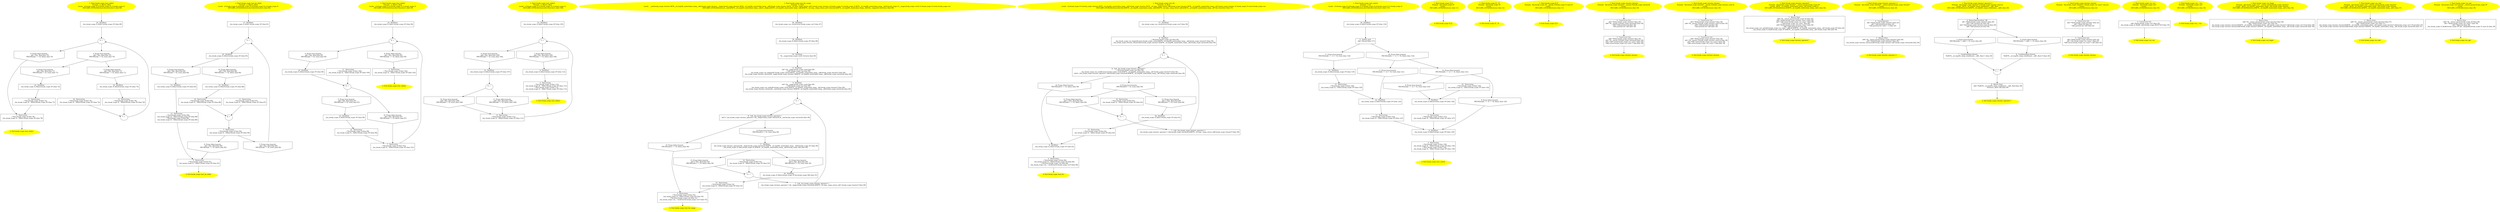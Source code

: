 /* @generated */
digraph iCFG {
"test_while1#break_scope#_ZN11break_scope11test_while1Ebb.87234e85e70cb0cc1aa3913b17181871_1" [label="1: Start break_scope::test_while1\nFormals:  a:_Bool b:_Bool\nLocals:  x2:break_scope::X x4:break_scope::X x1:break_scope::X \n   DECLARE_LOCALS(&return,&x2,&x4,&x1); [line 68]\n " color=yellow style=filled]
	

	 "test_while1#break_scope#_ZN11break_scope11test_while1Ebb.87234e85e70cb0cc1aa3913b17181871_1" -> "test_while1#break_scope#_ZN11break_scope11test_while1Ebb.87234e85e70cb0cc1aa3913b17181871_15" ;
"test_while1#break_scope#_ZN11break_scope11test_while1Ebb.87234e85e70cb0cc1aa3913b17181871_2" [label="2: Exit break_scope::test_while1 \n  " color=yellow style=filled]
	

"test_while1#break_scope#_ZN11break_scope11test_while1Ebb.87234e85e70cb0cc1aa3913b17181871_3" [label="3:  Destruction \n   _=*&x1:break_scope::X [line 78]\n  _fun_break_scope::X_~X(&x1:break_scope::X*) [line 78]\n " shape="box"]
	

	 "test_while1#break_scope#_ZN11break_scope11test_while1Ebb.87234e85e70cb0cc1aa3913b17181871_3" -> "test_while1#break_scope#_ZN11break_scope11test_while1Ebb.87234e85e70cb0cc1aa3913b17181871_2" ;
"test_while1#break_scope#_ZN11break_scope11test_while1Ebb.87234e85e70cb0cc1aa3913b17181871_4" [label="4: + \n  " ]
	

	 "test_while1#break_scope#_ZN11break_scope11test_while1Ebb.87234e85e70cb0cc1aa3913b17181871_4" -> "test_while1#break_scope#_ZN11break_scope11test_while1Ebb.87234e85e70cb0cc1aa3913b17181871_5" ;
	 "test_while1#break_scope#_ZN11break_scope11test_while1Ebb.87234e85e70cb0cc1aa3913b17181871_4" -> "test_while1#break_scope#_ZN11break_scope11test_while1Ebb.87234e85e70cb0cc1aa3913b17181871_6" ;
"test_while1#break_scope#_ZN11break_scope11test_while1Ebb.87234e85e70cb0cc1aa3913b17181871_5" [label="5: Prune (true branch) \n   n$1=*&a:_Bool [line 70]\n  PRUNE((n$1 != 0), true); [line 70]\n " shape="invhouse"]
	

	 "test_while1#break_scope#_ZN11break_scope11test_while1Ebb.87234e85e70cb0cc1aa3913b17181871_5" -> "test_while1#break_scope#_ZN11break_scope11test_while1Ebb.87234e85e70cb0cc1aa3913b17181871_8" ;
	 "test_while1#break_scope#_ZN11break_scope11test_while1Ebb.87234e85e70cb0cc1aa3913b17181871_5" -> "test_while1#break_scope#_ZN11break_scope11test_while1Ebb.87234e85e70cb0cc1aa3913b17181871_9" ;
"test_while1#break_scope#_ZN11break_scope11test_while1Ebb.87234e85e70cb0cc1aa3913b17181871_6" [label="6: Prune (false branch) \n   n$1=*&a:_Bool [line 70]\n  PRUNE((n$1 == 0), false); [line 70]\n " shape="invhouse"]
	

	 "test_while1#break_scope#_ZN11break_scope11test_while1Ebb.87234e85e70cb0cc1aa3913b17181871_6" -> "test_while1#break_scope#_ZN11break_scope11test_while1Ebb.87234e85e70cb0cc1aa3913b17181871_3" ;
"test_while1#break_scope#_ZN11break_scope11test_while1Ebb.87234e85e70cb0cc1aa3913b17181871_7" [label="7: + \n  " ]
	

	 "test_while1#break_scope#_ZN11break_scope11test_while1Ebb.87234e85e70cb0cc1aa3913b17181871_7" -> "test_while1#break_scope#_ZN11break_scope11test_while1Ebb.87234e85e70cb0cc1aa3913b17181871_4" ;
"test_while1#break_scope#_ZN11break_scope11test_while1Ebb.87234e85e70cb0cc1aa3913b17181871_8" [label="8: Prune (true branch) \n   n$2=*&b:_Bool [line 71]\n  PRUNE((n$2 != 0), true); [line 71]\n " shape="invhouse"]
	

	 "test_while1#break_scope#_ZN11break_scope11test_while1Ebb.87234e85e70cb0cc1aa3913b17181871_8" -> "test_while1#break_scope#_ZN11break_scope11test_while1Ebb.87234e85e70cb0cc1aa3913b17181871_12" ;
"test_while1#break_scope#_ZN11break_scope11test_while1Ebb.87234e85e70cb0cc1aa3913b17181871_9" [label="9: Prune (false branch) \n   n$2=*&b:_Bool [line 71]\n  PRUNE((n$2 == 0), false); [line 71]\n " shape="invhouse"]
	

	 "test_while1#break_scope#_ZN11break_scope11test_while1Ebb.87234e85e70cb0cc1aa3913b17181871_9" -> "test_while1#break_scope#_ZN11break_scope11test_while1Ebb.87234e85e70cb0cc1aa3913b17181871_14" ;
"test_while1#break_scope#_ZN11break_scope11test_while1Ebb.87234e85e70cb0cc1aa3913b17181871_10" [label="10:  Destruction \n   _=*&x2:break_scope::X [line 74]\n  _fun_break_scope::X_~X(&x2:break_scope::X*) [line 74]\n " shape="box"]
	

	 "test_while1#break_scope#_ZN11break_scope11test_while1Ebb.87234e85e70cb0cc1aa3913b17181871_10" -> "test_while1#break_scope#_ZN11break_scope11test_while1Ebb.87234e85e70cb0cc1aa3913b17181871_7" ;
"test_while1#break_scope#_ZN11break_scope11test_while1Ebb.87234e85e70cb0cc1aa3913b17181871_11" [label="11:  Destruction \n   _=*&x2:break_scope::X [line 73]\n  _fun_break_scope::X_~X(&x2:break_scope::X*) [line 73]\n " shape="box"]
	

	 "test_while1#break_scope#_ZN11break_scope11test_while1Ebb.87234e85e70cb0cc1aa3913b17181871_11" -> "test_while1#break_scope#_ZN11break_scope11test_while1Ebb.87234e85e70cb0cc1aa3913b17181871_3" ;
"test_while1#break_scope#_ZN11break_scope11test_while1Ebb.87234e85e70cb0cc1aa3913b17181871_12" [label="12:  DeclStmt \n   _fun_break_scope::X_X(&x2:break_scope::X*) [line 72]\n " shape="box"]
	

	 "test_while1#break_scope#_ZN11break_scope11test_while1Ebb.87234e85e70cb0cc1aa3913b17181871_12" -> "test_while1#break_scope#_ZN11break_scope11test_while1Ebb.87234e85e70cb0cc1aa3913b17181871_11" ;
"test_while1#break_scope#_ZN11break_scope11test_while1Ebb.87234e85e70cb0cc1aa3913b17181871_13" [label="13:  Destruction \n   _=*&x4:break_scope::X [line 76]\n  _fun_break_scope::X_~X(&x4:break_scope::X*) [line 76]\n " shape="box"]
	

	 "test_while1#break_scope#_ZN11break_scope11test_while1Ebb.87234e85e70cb0cc1aa3913b17181871_13" -> "test_while1#break_scope#_ZN11break_scope11test_while1Ebb.87234e85e70cb0cc1aa3913b17181871_7" ;
"test_while1#break_scope#_ZN11break_scope11test_while1Ebb.87234e85e70cb0cc1aa3913b17181871_14" [label="14:  DeclStmt \n   _fun_break_scope::X_X(&x4:break_scope::X*) [line 75]\n " shape="box"]
	

	 "test_while1#break_scope#_ZN11break_scope11test_while1Ebb.87234e85e70cb0cc1aa3913b17181871_14" -> "test_while1#break_scope#_ZN11break_scope11test_while1Ebb.87234e85e70cb0cc1aa3913b17181871_13" ;
"test_while1#break_scope#_ZN11break_scope11test_while1Ebb.87234e85e70cb0cc1aa3913b17181871_15" [label="15:  DeclStmt \n   _fun_break_scope::X_X(&x1:break_scope::X*) [line 69]\n " shape="box"]
	

	 "test_while1#break_scope#_ZN11break_scope11test_while1Ebb.87234e85e70cb0cc1aa3913b17181871_15" -> "test_while1#break_scope#_ZN11break_scope11test_while1Ebb.87234e85e70cb0cc1aa3913b17181871_4" ;
"test_do_while#break_scope#_ZN11break_scope13test_do_whileEbb.ac867a723153cd864495ab1a123b5fbf_1" [label="1: Start break_scope::test_do_while\nFormals:  a:_Bool b:_Bool\nLocals:  x3:break_scope::X x4:break_scope::X x2:break_scope::X x1:break_scope::X \n   DECLARE_LOCALS(&return,&x3,&x4,&x2,&x1); [line 80]\n " color=yellow style=filled]
	

	 "test_do_while#break_scope#_ZN11break_scope13test_do_whileEbb.ac867a723153cd864495ab1a123b5fbf_1" -> "test_do_while#break_scope#_ZN11break_scope13test_do_whileEbb.ac867a723153cd864495ab1a123b5fbf_17" ;
"test_do_while#break_scope#_ZN11break_scope13test_do_whileEbb.ac867a723153cd864495ab1a123b5fbf_2" [label="2: Exit break_scope::test_do_while \n  " color=yellow style=filled]
	

"test_do_while#break_scope#_ZN11break_scope13test_do_whileEbb.ac867a723153cd864495ab1a123b5fbf_3" [label="3:  Destruction \n   _=*&x1:break_scope::X [line 91]\n  _fun_break_scope::X_~X(&x1:break_scope::X*) [line 91]\n " shape="box"]
	

	 "test_do_while#break_scope#_ZN11break_scope13test_do_whileEbb.ac867a723153cd864495ab1a123b5fbf_3" -> "test_do_while#break_scope#_ZN11break_scope13test_do_whileEbb.ac867a723153cd864495ab1a123b5fbf_2" ;
"test_do_while#break_scope#_ZN11break_scope13test_do_whileEbb.ac867a723153cd864495ab1a123b5fbf_4" [label="4: + \n  " ]
	

	 "test_do_while#break_scope#_ZN11break_scope13test_do_whileEbb.ac867a723153cd864495ab1a123b5fbf_4" -> "test_do_while#break_scope#_ZN11break_scope13test_do_whileEbb.ac867a723153cd864495ab1a123b5fbf_16" ;
"test_do_while#break_scope#_ZN11break_scope13test_do_whileEbb.ac867a723153cd864495ab1a123b5fbf_5" [label="5: Prune (true branch) \n   n$1=*&a:_Bool [line 90]\n  PRUNE((n$1 != 0), true); [line 90]\n " shape="invhouse"]
	

	 "test_do_while#break_scope#_ZN11break_scope13test_do_whileEbb.ac867a723153cd864495ab1a123b5fbf_5" -> "test_do_while#break_scope#_ZN11break_scope13test_do_whileEbb.ac867a723153cd864495ab1a123b5fbf_4" ;
"test_do_while#break_scope#_ZN11break_scope13test_do_whileEbb.ac867a723153cd864495ab1a123b5fbf_6" [label="6: Prune (false branch) \n   n$1=*&a:_Bool [line 90]\n  PRUNE((n$1 == 0), false); [line 90]\n " shape="invhouse"]
	

	 "test_do_while#break_scope#_ZN11break_scope13test_do_whileEbb.ac867a723153cd864495ab1a123b5fbf_6" -> "test_do_while#break_scope#_ZN11break_scope13test_do_whileEbb.ac867a723153cd864495ab1a123b5fbf_3" ;
"test_do_while#break_scope#_ZN11break_scope13test_do_whileEbb.ac867a723153cd864495ab1a123b5fbf_7" [label="7:  Destruction \n   _=*&x2:break_scope::X [line 90]\n  _fun_break_scope::X_~X(&x2:break_scope::X*) [line 90]\n " shape="box"]
	

	 "test_do_while#break_scope#_ZN11break_scope13test_do_whileEbb.ac867a723153cd864495ab1a123b5fbf_7" -> "test_do_while#break_scope#_ZN11break_scope13test_do_whileEbb.ac867a723153cd864495ab1a123b5fbf_5" ;
	 "test_do_while#break_scope#_ZN11break_scope13test_do_whileEbb.ac867a723153cd864495ab1a123b5fbf_7" -> "test_do_while#break_scope#_ZN11break_scope13test_do_whileEbb.ac867a723153cd864495ab1a123b5fbf_6" ;
"test_do_while#break_scope#_ZN11break_scope13test_do_whileEbb.ac867a723153cd864495ab1a123b5fbf_8" [label="8: + \n  " ]
	

	 "test_do_while#break_scope#_ZN11break_scope13test_do_whileEbb.ac867a723153cd864495ab1a123b5fbf_8" -> "test_do_while#break_scope#_ZN11break_scope13test_do_whileEbb.ac867a723153cd864495ab1a123b5fbf_7" ;
"test_do_while#break_scope#_ZN11break_scope13test_do_whileEbb.ac867a723153cd864495ab1a123b5fbf_9" [label="9: Prune (true branch) \n   n$3=*&b:_Bool [line 84]\n  PRUNE((n$3 != 0), true); [line 84]\n " shape="invhouse"]
	

	 "test_do_while#break_scope#_ZN11break_scope13test_do_whileEbb.ac867a723153cd864495ab1a123b5fbf_9" -> "test_do_while#break_scope#_ZN11break_scope13test_do_whileEbb.ac867a723153cd864495ab1a123b5fbf_13" ;
"test_do_while#break_scope#_ZN11break_scope13test_do_whileEbb.ac867a723153cd864495ab1a123b5fbf_10" [label="10: Prune (false branch) \n   n$3=*&b:_Bool [line 84]\n  PRUNE((n$3 == 0), false); [line 84]\n " shape="invhouse"]
	

	 "test_do_while#break_scope#_ZN11break_scope13test_do_whileEbb.ac867a723153cd864495ab1a123b5fbf_10" -> "test_do_while#break_scope#_ZN11break_scope13test_do_whileEbb.ac867a723153cd864495ab1a123b5fbf_15" ;
"test_do_while#break_scope#_ZN11break_scope13test_do_whileEbb.ac867a723153cd864495ab1a123b5fbf_11" [label="11:  Destruction \n   _=*&x3:break_scope::X [line 87]\n  _fun_break_scope::X_~X(&x3:break_scope::X*) [line 87]\n " shape="box"]
	

	 "test_do_while#break_scope#_ZN11break_scope13test_do_whileEbb.ac867a723153cd864495ab1a123b5fbf_11" -> "test_do_while#break_scope#_ZN11break_scope13test_do_whileEbb.ac867a723153cd864495ab1a123b5fbf_8" ;
"test_do_while#break_scope#_ZN11break_scope13test_do_whileEbb.ac867a723153cd864495ab1a123b5fbf_12" [label="12:  Destruction \n   _=*&x3:break_scope::X [line 86]\n  _fun_break_scope::X_~X(&x3:break_scope::X*) [line 86]\n  _=*&x2:break_scope::X [line 86]\n  _fun_break_scope::X_~X(&x2:break_scope::X*) [line 86]\n " shape="box"]
	

	 "test_do_while#break_scope#_ZN11break_scope13test_do_whileEbb.ac867a723153cd864495ab1a123b5fbf_12" -> "test_do_while#break_scope#_ZN11break_scope13test_do_whileEbb.ac867a723153cd864495ab1a123b5fbf_3" ;
"test_do_while#break_scope#_ZN11break_scope13test_do_whileEbb.ac867a723153cd864495ab1a123b5fbf_13" [label="13:  DeclStmt \n   _fun_break_scope::X_X(&x3:break_scope::X*) [line 85]\n " shape="box"]
	

	 "test_do_while#break_scope#_ZN11break_scope13test_do_whileEbb.ac867a723153cd864495ab1a123b5fbf_13" -> "test_do_while#break_scope#_ZN11break_scope13test_do_whileEbb.ac867a723153cd864495ab1a123b5fbf_12" ;
"test_do_while#break_scope#_ZN11break_scope13test_do_whileEbb.ac867a723153cd864495ab1a123b5fbf_14" [label="14:  Destruction \n   _=*&x4:break_scope::X [line 89]\n  _fun_break_scope::X_~X(&x4:break_scope::X*) [line 89]\n " shape="box"]
	

	 "test_do_while#break_scope#_ZN11break_scope13test_do_whileEbb.ac867a723153cd864495ab1a123b5fbf_14" -> "test_do_while#break_scope#_ZN11break_scope13test_do_whileEbb.ac867a723153cd864495ab1a123b5fbf_8" ;
"test_do_while#break_scope#_ZN11break_scope13test_do_whileEbb.ac867a723153cd864495ab1a123b5fbf_15" [label="15:  DeclStmt \n   _fun_break_scope::X_X(&x4:break_scope::X*) [line 88]\n " shape="box"]
	

	 "test_do_while#break_scope#_ZN11break_scope13test_do_whileEbb.ac867a723153cd864495ab1a123b5fbf_15" -> "test_do_while#break_scope#_ZN11break_scope13test_do_whileEbb.ac867a723153cd864495ab1a123b5fbf_14" ;
"test_do_while#break_scope#_ZN11break_scope13test_do_whileEbb.ac867a723153cd864495ab1a123b5fbf_16" [label="16:  DeclStmt \n   _fun_break_scope::X_X(&x2:break_scope::X*) [line 83]\n " shape="box"]
	

	 "test_do_while#break_scope#_ZN11break_scope13test_do_whileEbb.ac867a723153cd864495ab1a123b5fbf_16" -> "test_do_while#break_scope#_ZN11break_scope13test_do_whileEbb.ac867a723153cd864495ab1a123b5fbf_9" ;
	 "test_do_while#break_scope#_ZN11break_scope13test_do_whileEbb.ac867a723153cd864495ab1a123b5fbf_16" -> "test_do_while#break_scope#_ZN11break_scope13test_do_whileEbb.ac867a723153cd864495ab1a123b5fbf_10" ;
"test_do_while#break_scope#_ZN11break_scope13test_do_whileEbb.ac867a723153cd864495ab1a123b5fbf_17" [label="17:  DeclStmt \n   _fun_break_scope::X_X(&x1:break_scope::X*) [line 81]\n " shape="box"]
	

	 "test_do_while#break_scope#_ZN11break_scope13test_do_whileEbb.ac867a723153cd864495ab1a123b5fbf_17" -> "test_do_while#break_scope#_ZN11break_scope13test_do_whileEbb.ac867a723153cd864495ab1a123b5fbf_4" ;
"test_while2#break_scope#_ZN11break_scope11test_while2Ebb.93a3742c6f6f3cb77337b80b2e23fbaa_1" [label="1: Start break_scope::test_while2\nFormals:  a:_Bool b:_Bool\nLocals:  x3:break_scope::X x2:break_scope::X x1:break_scope::X \n   DECLARE_LOCALS(&return,&x3,&x2,&x1); [line 93]\n " color=yellow style=filled]
	

	 "test_while2#break_scope#_ZN11break_scope11test_while2Ebb.93a3742c6f6f3cb77337b80b2e23fbaa_1" -> "test_while2#break_scope#_ZN11break_scope11test_while2Ebb.93a3742c6f6f3cb77337b80b2e23fbaa_15" ;
"test_while2#break_scope#_ZN11break_scope11test_while2Ebb.93a3742c6f6f3cb77337b80b2e23fbaa_2" [label="2: Exit break_scope::test_while2 \n  " color=yellow style=filled]
	

"test_while2#break_scope#_ZN11break_scope11test_while2Ebb.93a3742c6f6f3cb77337b80b2e23fbaa_3" [label="3:  Destruction \n   _=*&x1:break_scope::X [line 102]\n  _fun_break_scope::X_~X(&x1:break_scope::X*) [line 102]\n " shape="box"]
	

	 "test_while2#break_scope#_ZN11break_scope11test_while2Ebb.93a3742c6f6f3cb77337b80b2e23fbaa_3" -> "test_while2#break_scope#_ZN11break_scope11test_while2Ebb.93a3742c6f6f3cb77337b80b2e23fbaa_2" ;
"test_while2#break_scope#_ZN11break_scope11test_while2Ebb.93a3742c6f6f3cb77337b80b2e23fbaa_4" [label="4: + \n  " ]
	

	 "test_while2#break_scope#_ZN11break_scope11test_while2Ebb.93a3742c6f6f3cb77337b80b2e23fbaa_4" -> "test_while2#break_scope#_ZN11break_scope11test_while2Ebb.93a3742c6f6f3cb77337b80b2e23fbaa_5" ;
	 "test_while2#break_scope#_ZN11break_scope11test_while2Ebb.93a3742c6f6f3cb77337b80b2e23fbaa_4" -> "test_while2#break_scope#_ZN11break_scope11test_while2Ebb.93a3742c6f6f3cb77337b80b2e23fbaa_6" ;
"test_while2#break_scope#_ZN11break_scope11test_while2Ebb.93a3742c6f6f3cb77337b80b2e23fbaa_5" [label="5: Prune (true branch) \n   n$1=*&a:_Bool [line 95]\n  PRUNE((n$1 != 0), true); [line 95]\n " shape="invhouse"]
	

	 "test_while2#break_scope#_ZN11break_scope11test_while2Ebb.93a3742c6f6f3cb77337b80b2e23fbaa_5" -> "test_while2#break_scope#_ZN11break_scope11test_while2Ebb.93a3742c6f6f3cb77337b80b2e23fbaa_14" ;
"test_while2#break_scope#_ZN11break_scope11test_while2Ebb.93a3742c6f6f3cb77337b80b2e23fbaa_6" [label="6: Prune (false branch) \n   n$1=*&a:_Bool [line 95]\n  PRUNE((n$1 == 0), false); [line 95]\n " shape="invhouse"]
	

	 "test_while2#break_scope#_ZN11break_scope11test_while2Ebb.93a3742c6f6f3cb77337b80b2e23fbaa_6" -> "test_while2#break_scope#_ZN11break_scope11test_while2Ebb.93a3742c6f6f3cb77337b80b2e23fbaa_3" ;
"test_while2#break_scope#_ZN11break_scope11test_while2Ebb.93a3742c6f6f3cb77337b80b2e23fbaa_7" [label="7:  Destruction \n   _=*&x2:break_scope::X [line 101]\n  _fun_break_scope::X_~X(&x2:break_scope::X*) [line 101]\n " shape="box"]
	

	 "test_while2#break_scope#_ZN11break_scope11test_while2Ebb.93a3742c6f6f3cb77337b80b2e23fbaa_7" -> "test_while2#break_scope#_ZN11break_scope11test_while2Ebb.93a3742c6f6f3cb77337b80b2e23fbaa_4" ;
"test_while2#break_scope#_ZN11break_scope11test_while2Ebb.93a3742c6f6f3cb77337b80b2e23fbaa_8" [label="8: + \n  " ]
	

	 "test_while2#break_scope#_ZN11break_scope11test_while2Ebb.93a3742c6f6f3cb77337b80b2e23fbaa_8" -> "test_while2#break_scope#_ZN11break_scope11test_while2Ebb.93a3742c6f6f3cb77337b80b2e23fbaa_9" ;
	 "test_while2#break_scope#_ZN11break_scope11test_while2Ebb.93a3742c6f6f3cb77337b80b2e23fbaa_8" -> "test_while2#break_scope#_ZN11break_scope11test_while2Ebb.93a3742c6f6f3cb77337b80b2e23fbaa_10" ;
"test_while2#break_scope#_ZN11break_scope11test_while2Ebb.93a3742c6f6f3cb77337b80b2e23fbaa_9" [label="9: Prune (true branch) \n   n$3=*&b:_Bool [line 97]\n  PRUNE((n$3 != 0), true); [line 97]\n " shape="invhouse"]
	

	 "test_while2#break_scope#_ZN11break_scope11test_while2Ebb.93a3742c6f6f3cb77337b80b2e23fbaa_9" -> "test_while2#break_scope#_ZN11break_scope11test_while2Ebb.93a3742c6f6f3cb77337b80b2e23fbaa_13" ;
"test_while2#break_scope#_ZN11break_scope11test_while2Ebb.93a3742c6f6f3cb77337b80b2e23fbaa_10" [label="10: Prune (false branch) \n   n$3=*&b:_Bool [line 97]\n  PRUNE((n$3 == 0), false); [line 97]\n " shape="invhouse"]
	

	 "test_while2#break_scope#_ZN11break_scope11test_while2Ebb.93a3742c6f6f3cb77337b80b2e23fbaa_10" -> "test_while2#break_scope#_ZN11break_scope11test_while2Ebb.93a3742c6f6f3cb77337b80b2e23fbaa_7" ;
"test_while2#break_scope#_ZN11break_scope11test_while2Ebb.93a3742c6f6f3cb77337b80b2e23fbaa_11" [label="11:  Destruction \n   _=*&x3:break_scope::X [line 100]\n  _fun_break_scope::X_~X(&x3:break_scope::X*) [line 100]\n " shape="box"]
	

	 "test_while2#break_scope#_ZN11break_scope11test_while2Ebb.93a3742c6f6f3cb77337b80b2e23fbaa_11" -> "test_while2#break_scope#_ZN11break_scope11test_while2Ebb.93a3742c6f6f3cb77337b80b2e23fbaa_8" ;
"test_while2#break_scope#_ZN11break_scope11test_while2Ebb.93a3742c6f6f3cb77337b80b2e23fbaa_12" [label="12:  Destruction \n   _=*&x3:break_scope::X [line 99]\n  _fun_break_scope::X_~X(&x3:break_scope::X*) [line 99]\n " shape="box"]
	

	 "test_while2#break_scope#_ZN11break_scope11test_while2Ebb.93a3742c6f6f3cb77337b80b2e23fbaa_12" -> "test_while2#break_scope#_ZN11break_scope11test_while2Ebb.93a3742c6f6f3cb77337b80b2e23fbaa_7" ;
"test_while2#break_scope#_ZN11break_scope11test_while2Ebb.93a3742c6f6f3cb77337b80b2e23fbaa_13" [label="13:  DeclStmt \n   _fun_break_scope::X_X(&x3:break_scope::X*) [line 98]\n " shape="box"]
	

	 "test_while2#break_scope#_ZN11break_scope11test_while2Ebb.93a3742c6f6f3cb77337b80b2e23fbaa_13" -> "test_while2#break_scope#_ZN11break_scope11test_while2Ebb.93a3742c6f6f3cb77337b80b2e23fbaa_12" ;
"test_while2#break_scope#_ZN11break_scope11test_while2Ebb.93a3742c6f6f3cb77337b80b2e23fbaa_14" [label="14:  DeclStmt \n   _fun_break_scope::X_X(&x2:break_scope::X*) [line 96]\n " shape="box"]
	

	 "test_while2#break_scope#_ZN11break_scope11test_while2Ebb.93a3742c6f6f3cb77337b80b2e23fbaa_14" -> "test_while2#break_scope#_ZN11break_scope11test_while2Ebb.93a3742c6f6f3cb77337b80b2e23fbaa_8" ;
"test_while2#break_scope#_ZN11break_scope11test_while2Ebb.93a3742c6f6f3cb77337b80b2e23fbaa_15" [label="15:  DeclStmt \n   _fun_break_scope::X_X(&x1:break_scope::X*) [line 94]\n " shape="box"]
	

	 "test_while2#break_scope#_ZN11break_scope11test_while2Ebb.93a3742c6f6f3cb77337b80b2e23fbaa_15" -> "test_while2#break_scope#_ZN11break_scope11test_while2Ebb.93a3742c6f6f3cb77337b80b2e23fbaa_4" ;
"test_while3#break_scope#_ZN11break_scope11test_while3Ebb.816f0f6b0e9672402973ccf27843e9f2_1" [label="1: Start break_scope::test_while3\nFormals:  a:_Bool b:_Bool\nLocals:  x3:break_scope::X x2:break_scope::X x1:break_scope::X \n   DECLARE_LOCALS(&return,&x3,&x2,&x1); [line 104]\n " color=yellow style=filled]
	

	 "test_while3#break_scope#_ZN11break_scope11test_while3Ebb.816f0f6b0e9672402973ccf27843e9f2_1" -> "test_while3#break_scope#_ZN11break_scope11test_while3Ebb.816f0f6b0e9672402973ccf27843e9f2_13" ;
"test_while3#break_scope#_ZN11break_scope11test_while3Ebb.816f0f6b0e9672402973ccf27843e9f2_2" [label="2: Exit break_scope::test_while3 \n  " color=yellow style=filled]
	

"test_while3#break_scope#_ZN11break_scope11test_while3Ebb.816f0f6b0e9672402973ccf27843e9f2_3" [label="3:  Destruction \n   _=*&x3:break_scope::X [line 113]\n  _fun_break_scope::X_~X(&x3:break_scope::X*) [line 113]\n  _=*&x1:break_scope::X [line 113]\n  _fun_break_scope::X_~X(&x1:break_scope::X*) [line 113]\n " shape="box"]
	

	 "test_while3#break_scope#_ZN11break_scope11test_while3Ebb.816f0f6b0e9672402973ccf27843e9f2_3" -> "test_while3#break_scope#_ZN11break_scope11test_while3Ebb.816f0f6b0e9672402973ccf27843e9f2_2" ;
"test_while3#break_scope#_ZN11break_scope11test_while3Ebb.816f0f6b0e9672402973ccf27843e9f2_4" [label="4:  DeclStmt \n   _fun_break_scope::X_X(&x3:break_scope::X*) [line 112]\n " shape="box"]
	

	 "test_while3#break_scope#_ZN11break_scope11test_while3Ebb.816f0f6b0e9672402973ccf27843e9f2_4" -> "test_while3#break_scope#_ZN11break_scope11test_while3Ebb.816f0f6b0e9672402973ccf27843e9f2_3" ;
"test_while3#break_scope#_ZN11break_scope11test_while3Ebb.816f0f6b0e9672402973ccf27843e9f2_5" [label="5: + \n  " ]
	

	 "test_while3#break_scope#_ZN11break_scope11test_while3Ebb.816f0f6b0e9672402973ccf27843e9f2_5" -> "test_while3#break_scope#_ZN11break_scope11test_while3Ebb.816f0f6b0e9672402973ccf27843e9f2_6" ;
	 "test_while3#break_scope#_ZN11break_scope11test_while3Ebb.816f0f6b0e9672402973ccf27843e9f2_5" -> "test_while3#break_scope#_ZN11break_scope11test_while3Ebb.816f0f6b0e9672402973ccf27843e9f2_7" ;
"test_while3#break_scope#_ZN11break_scope11test_while3Ebb.816f0f6b0e9672402973ccf27843e9f2_6" [label="6: Prune (true branch) \n   n$2=*&a:_Bool [line 106]\n  PRUNE((n$2 != 0), true); [line 106]\n " shape="invhouse"]
	

	 "test_while3#break_scope#_ZN11break_scope11test_while3Ebb.816f0f6b0e9672402973ccf27843e9f2_6" -> "test_while3#break_scope#_ZN11break_scope11test_while3Ebb.816f0f6b0e9672402973ccf27843e9f2_12" ;
"test_while3#break_scope#_ZN11break_scope11test_while3Ebb.816f0f6b0e9672402973ccf27843e9f2_7" [label="7: Prune (false branch) \n   n$2=*&a:_Bool [line 106]\n  PRUNE((n$2 == 0), false); [line 106]\n " shape="invhouse"]
	

	 "test_while3#break_scope#_ZN11break_scope11test_while3Ebb.816f0f6b0e9672402973ccf27843e9f2_7" -> "test_while3#break_scope#_ZN11break_scope11test_while3Ebb.816f0f6b0e9672402973ccf27843e9f2_4" ;
"test_while3#break_scope#_ZN11break_scope11test_while3Ebb.816f0f6b0e9672402973ccf27843e9f2_8" [label="8:  Destruction \n   _=*&x2:break_scope::X [line 111]\n  _fun_break_scope::X_~X(&x2:break_scope::X*) [line 111]\n " shape="box"]
	

	 "test_while3#break_scope#_ZN11break_scope11test_while3Ebb.816f0f6b0e9672402973ccf27843e9f2_8" -> "test_while3#break_scope#_ZN11break_scope11test_while3Ebb.816f0f6b0e9672402973ccf27843e9f2_5" ;
"test_while3#break_scope#_ZN11break_scope11test_while3Ebb.816f0f6b0e9672402973ccf27843e9f2_9" [label="9: + \n  " ]
	

	 "test_while3#break_scope#_ZN11break_scope11test_while3Ebb.816f0f6b0e9672402973ccf27843e9f2_9" -> "test_while3#break_scope#_ZN11break_scope11test_while3Ebb.816f0f6b0e9672402973ccf27843e9f2_10" ;
	 "test_while3#break_scope#_ZN11break_scope11test_while3Ebb.816f0f6b0e9672402973ccf27843e9f2_9" -> "test_while3#break_scope#_ZN11break_scope11test_while3Ebb.816f0f6b0e9672402973ccf27843e9f2_11" ;
"test_while3#break_scope#_ZN11break_scope11test_while3Ebb.816f0f6b0e9672402973ccf27843e9f2_10" [label="10: Prune (true branch) \n   n$4=*&b:_Bool [line 108]\n  PRUNE((n$4 != 0), true); [line 108]\n " shape="invhouse"]
	

	 "test_while3#break_scope#_ZN11break_scope11test_while3Ebb.816f0f6b0e9672402973ccf27843e9f2_10" -> "test_while3#break_scope#_ZN11break_scope11test_while3Ebb.816f0f6b0e9672402973ccf27843e9f2_8" ;
"test_while3#break_scope#_ZN11break_scope11test_while3Ebb.816f0f6b0e9672402973ccf27843e9f2_11" [label="11: Prune (false branch) \n   n$4=*&b:_Bool [line 108]\n  PRUNE((n$4 == 0), false); [line 108]\n " shape="invhouse"]
	

	 "test_while3#break_scope#_ZN11break_scope11test_while3Ebb.816f0f6b0e9672402973ccf27843e9f2_11" -> "test_while3#break_scope#_ZN11break_scope11test_while3Ebb.816f0f6b0e9672402973ccf27843e9f2_8" ;
"test_while3#break_scope#_ZN11break_scope11test_while3Ebb.816f0f6b0e9672402973ccf27843e9f2_12" [label="12:  DeclStmt \n   _fun_break_scope::X_X(&x2:break_scope::X*) [line 107]\n " shape="box"]
	

	 "test_while3#break_scope#_ZN11break_scope11test_while3Ebb.816f0f6b0e9672402973ccf27843e9f2_12" -> "test_while3#break_scope#_ZN11break_scope11test_while3Ebb.816f0f6b0e9672402973ccf27843e9f2_9" ;
"test_while3#break_scope#_ZN11break_scope11test_while3Ebb.816f0f6b0e9672402973ccf27843e9f2_13" [label="13:  DeclStmt \n   _fun_break_scope::X_X(&x1:break_scope::X*) [line 105]\n " shape="box"]
	

	 "test_while3#break_scope#_ZN11break_scope11test_while3Ebb.816f0f6b0e9672402973ccf27843e9f2_13" -> "test_while3#break_scope#_ZN11break_scope11test_while3Ebb.816f0f6b0e9672402973ccf27843e9f2_5" ;
"test_for_range#break_scope#_ZN11break_scope14test_for_rangeEb.a82df87d502190ce4b0145f61f38178e_1" [label="1: Start break_scope::test_for_range\nFormals:  b:_Bool\nLocals:  __end:break_scope::iterator 0$?%__sil_tmpSIL_materialize_temp__n$2:break_scope::iterator __begin:break_scope::iterator 0$?%__sil_tmpSIL_materialize_temp__n$6:break_scope::iterator 0$?%__sil_tmp__temp_return_n$11:break_scope::iterator x2:break_scope::X x:break_scope::X 0$?%__sil_tmpSIL_materialize_temp__n$16:break_scope::X __range:break_scope::vec& x1:break_scope::X vector:break_scope::vec \n   DECLARE_LOCALS(&return,&__end,&0$?%__sil_tmpSIL_materialize_temp__n$2,&__begin,&0$?%__sil_tmpSIL_materialize_temp__n$6,&0$?%__sil_tmp__temp_return_n$11,&x2,&x,&0$?%__sil_tmpSIL_materialize_temp__n$16,&__range,&x1,&vector); [line 46]\n " color=yellow style=filled]
	

	 "test_for_range#break_scope#_ZN11break_scope14test_for_rangeEb.a82df87d502190ce4b0145f61f38178e_1" -> "test_for_range#break_scope#_ZN11break_scope14test_for_rangeEb.a82df87d502190ce4b0145f61f38178e_20" ;
"test_for_range#break_scope#_ZN11break_scope14test_for_rangeEb.a82df87d502190ce4b0145f61f38178e_2" [label="2: Exit break_scope::test_for_range \n  " color=yellow style=filled]
	

"test_for_range#break_scope#_ZN11break_scope14test_for_rangeEb.a82df87d502190ce4b0145f61f38178e_3" [label="3:  Destruction \n   _=*&x1:break_scope::X [line 55]\n  _fun_break_scope::X_~X(&x1:break_scope::X*) [line 55]\n  _=*&vector:break_scope::vec [line 55]\n  _fun_break_scope::vec_~vec(&vector:break_scope::vec*) [line 55]\n " shape="box"]
	

	 "test_for_range#break_scope#_ZN11break_scope14test_for_rangeEb.a82df87d502190ce4b0145f61f38178e_3" -> "test_for_range#break_scope#_ZN11break_scope14test_for_rangeEb.a82df87d502190ce4b0145f61f38178e_2" ;
"test_for_range#break_scope#_ZN11break_scope14test_for_rangeEb.a82df87d502190ce4b0145f61f38178e_4" [label="4: + \n  " ]
	

	 "test_for_range#break_scope#_ZN11break_scope14test_for_rangeEb.a82df87d502190ce4b0145f61f38178e_4" -> "test_for_range#break_scope#_ZN11break_scope14test_for_rangeEb.a82df87d502190ce4b0145f61f38178e_8" ;
"test_for_range#break_scope#_ZN11break_scope14test_for_rangeEb.a82df87d502190ce4b0145f61f38178e_5" [label="5:  DeclStmt \n   n$3=*&__range:break_scope::vec& [line 49]\n  _=*n$3:break_scope::vec [line 49]\n  _fun_break_scope::vec_end(n$3:break_scope::vec&,&0$?%__sil_tmpSIL_materialize_temp__n$2:break_scope::iterator*) [line 49]\n  _fun_break_scope::iterator_iterator(&__end:break_scope::iterator*,&0$?%__sil_tmpSIL_materialize_temp__n$2:break_scope::iterator&) [line 49]\n " shape="box"]
	

	 "test_for_range#break_scope#_ZN11break_scope14test_for_rangeEb.a82df87d502190ce4b0145f61f38178e_5" -> "test_for_range#break_scope#_ZN11break_scope14test_for_rangeEb.a82df87d502190ce4b0145f61f38178e_4" ;
"test_for_range#break_scope#_ZN11break_scope14test_for_rangeEb.a82df87d502190ce4b0145f61f38178e_6" [label="6:  DeclStmt \n   n$7=*&__range:break_scope::vec& [line 49]\n  _=*n$7:break_scope::vec [line 49]\n  _fun_break_scope::vec_begin(n$7:break_scope::vec&,&0$?%__sil_tmpSIL_materialize_temp__n$6:break_scope::iterator*) [line 49]\n  _fun_break_scope::iterator_iterator(&__begin:break_scope::iterator*,&0$?%__sil_tmpSIL_materialize_temp__n$6:break_scope::iterator&) [line 49]\n " shape="box"]
	

	 "test_for_range#break_scope#_ZN11break_scope14test_for_rangeEb.a82df87d502190ce4b0145f61f38178e_6" -> "test_for_range#break_scope#_ZN11break_scope14test_for_rangeEb.a82df87d502190ce4b0145f61f38178e_5" ;
"test_for_range#break_scope#_ZN11break_scope14test_for_rangeEb.a82df87d502190ce4b0145f61f38178e_7" [label="7:  Call _fun_break_scope::iterator_operator++ \n   _fun_break_scope::iterator_operator++(&__begin:break_scope::iterator&,&0$?%__sil_tmp__temp_return_n$11:break_scope::iterator*) [line 49]\n " shape="box"]
	

	 "test_for_range#break_scope#_ZN11break_scope14test_for_rangeEb.a82df87d502190ce4b0145f61f38178e_7" -> "test_for_range#break_scope#_ZN11break_scope14test_for_rangeEb.a82df87d502190ce4b0145f61f38178e_4" ;
"test_for_range#break_scope#_ZN11break_scope14test_for_rangeEb.a82df87d502190ce4b0145f61f38178e_8" [label="8:  Call _fun_break_scope::iterator_operator!= \n   n$12=_fun_break_scope::iterator_operator!=(&__begin:break_scope::iterator&,&__end:break_scope::iterator&) [line 49]\n " shape="box"]
	

	 "test_for_range#break_scope#_ZN11break_scope14test_for_rangeEb.a82df87d502190ce4b0145f61f38178e_8" -> "test_for_range#break_scope#_ZN11break_scope14test_for_rangeEb.a82df87d502190ce4b0145f61f38178e_9" ;
	 "test_for_range#break_scope#_ZN11break_scope14test_for_rangeEb.a82df87d502190ce4b0145f61f38178e_8" -> "test_for_range#break_scope#_ZN11break_scope14test_for_rangeEb.a82df87d502190ce4b0145f61f38178e_10" ;
"test_for_range#break_scope#_ZN11break_scope14test_for_rangeEb.a82df87d502190ce4b0145f61f38178e_9" [label="9: Prune (true branch) \n   PRUNE((n$12 != 0), true); [line 49]\n " shape="invhouse"]
	

	 "test_for_range#break_scope#_ZN11break_scope14test_for_rangeEb.a82df87d502190ce4b0145f61f38178e_9" -> "test_for_range#break_scope#_ZN11break_scope14test_for_rangeEb.a82df87d502190ce4b0145f61f38178e_17" ;
"test_for_range#break_scope#_ZN11break_scope14test_for_rangeEb.a82df87d502190ce4b0145f61f38178e_10" [label="10: Prune (false branch) \n   PRUNE((n$12 == 0), false); [line 49]\n " shape="invhouse"]
	

	 "test_for_range#break_scope#_ZN11break_scope14test_for_rangeEb.a82df87d502190ce4b0145f61f38178e_10" -> "test_for_range#break_scope#_ZN11break_scope14test_for_rangeEb.a82df87d502190ce4b0145f61f38178e_3" ;
"test_for_range#break_scope#_ZN11break_scope14test_for_rangeEb.a82df87d502190ce4b0145f61f38178e_11" [label="11: + \n  " ]
	

	 "test_for_range#break_scope#_ZN11break_scope14test_for_rangeEb.a82df87d502190ce4b0145f61f38178e_11" -> "test_for_range#break_scope#_ZN11break_scope14test_for_rangeEb.a82df87d502190ce4b0145f61f38178e_7" ;
"test_for_range#break_scope#_ZN11break_scope14test_for_rangeEb.a82df87d502190ce4b0145f61f38178e_12" [label="12: Prune (true branch) \n   n$13=*&b:_Bool [line 50]\n  PRUNE((n$13 != 0), true); [line 50]\n " shape="invhouse"]
	

	 "test_for_range#break_scope#_ZN11break_scope14test_for_rangeEb.a82df87d502190ce4b0145f61f38178e_12" -> "test_for_range#break_scope#_ZN11break_scope14test_for_rangeEb.a82df87d502190ce4b0145f61f38178e_16" ;
"test_for_range#break_scope#_ZN11break_scope14test_for_rangeEb.a82df87d502190ce4b0145f61f38178e_13" [label="13: Prune (false branch) \n   n$13=*&b:_Bool [line 50]\n  PRUNE((n$13 == 0), false); [line 50]\n " shape="invhouse"]
	

	 "test_for_range#break_scope#_ZN11break_scope14test_for_rangeEb.a82df87d502190ce4b0145f61f38178e_13" -> "test_for_range#break_scope#_ZN11break_scope14test_for_rangeEb.a82df87d502190ce4b0145f61f38178e_11" ;
"test_for_range#break_scope#_ZN11break_scope14test_for_rangeEb.a82df87d502190ce4b0145f61f38178e_14" [label="14:  Destruction \n   _=*&x2:break_scope::X [line 53]\n  _fun_break_scope::X_~X(&x2:break_scope::X*) [line 53]\n " shape="box"]
	

	 "test_for_range#break_scope#_ZN11break_scope14test_for_rangeEb.a82df87d502190ce4b0145f61f38178e_14" -> "test_for_range#break_scope#_ZN11break_scope14test_for_rangeEb.a82df87d502190ce4b0145f61f38178e_11" ;
"test_for_range#break_scope#_ZN11break_scope14test_for_rangeEb.a82df87d502190ce4b0145f61f38178e_15" [label="15:  Destruction \n   _=*&x2:break_scope::X [line 52]\n  _fun_break_scope::X_~X(&x2:break_scope::X*) [line 52]\n " shape="box"]
	

	 "test_for_range#break_scope#_ZN11break_scope14test_for_rangeEb.a82df87d502190ce4b0145f61f38178e_15" -> "test_for_range#break_scope#_ZN11break_scope14test_for_rangeEb.a82df87d502190ce4b0145f61f38178e_3" ;
"test_for_range#break_scope#_ZN11break_scope14test_for_rangeEb.a82df87d502190ce4b0145f61f38178e_16" [label="16:  DeclStmt \n   _fun_break_scope::X_X(&x2:break_scope::X*,&x:break_scope::X&) [line 51]\n " shape="box"]
	

	 "test_for_range#break_scope#_ZN11break_scope14test_for_rangeEb.a82df87d502190ce4b0145f61f38178e_16" -> "test_for_range#break_scope#_ZN11break_scope14test_for_rangeEb.a82df87d502190ce4b0145f61f38178e_15" ;
"test_for_range#break_scope#_ZN11break_scope14test_for_rangeEb.a82df87d502190ce4b0145f61f38178e_17" [label="17:  DeclStmt \n   _fun_break_scope::iterator_operator*(&__begin:break_scope::iterator&,&0$?%__sil_tmpSIL_materialize_temp__n$16:break_scope::X*) [line 49]\n  _fun_break_scope::X_X(&x:break_scope::X*,&0$?%__sil_tmpSIL_materialize_temp__n$16:break_scope::X&) [line 49]\n " shape="box"]
	

	 "test_for_range#break_scope#_ZN11break_scope14test_for_rangeEb.a82df87d502190ce4b0145f61f38178e_17" -> "test_for_range#break_scope#_ZN11break_scope14test_for_rangeEb.a82df87d502190ce4b0145f61f38178e_12" ;
	 "test_for_range#break_scope#_ZN11break_scope14test_for_rangeEb.a82df87d502190ce4b0145f61f38178e_17" -> "test_for_range#break_scope#_ZN11break_scope14test_for_rangeEb.a82df87d502190ce4b0145f61f38178e_13" ;
"test_for_range#break_scope#_ZN11break_scope14test_for_rangeEb.a82df87d502190ce4b0145f61f38178e_18" [label="18:  DeclStmt \n   *&__range:break_scope::vec&=&vector [line 49]\n " shape="box"]
	

	 "test_for_range#break_scope#_ZN11break_scope14test_for_rangeEb.a82df87d502190ce4b0145f61f38178e_18" -> "test_for_range#break_scope#_ZN11break_scope14test_for_rangeEb.a82df87d502190ce4b0145f61f38178e_6" ;
"test_for_range#break_scope#_ZN11break_scope14test_for_rangeEb.a82df87d502190ce4b0145f61f38178e_19" [label="19:  DeclStmt \n   _fun_break_scope::X_X(&x1:break_scope::X*) [line 48]\n " shape="box"]
	

	 "test_for_range#break_scope#_ZN11break_scope14test_for_rangeEb.a82df87d502190ce4b0145f61f38178e_19" -> "test_for_range#break_scope#_ZN11break_scope14test_for_rangeEb.a82df87d502190ce4b0145f61f38178e_18" ;
"test_for_range#break_scope#_ZN11break_scope14test_for_rangeEb.a82df87d502190ce4b0145f61f38178e_20" [label="20:  DeclStmt \n   _fun_break_scope::vec_vec(&vector:break_scope::vec*) [line 47]\n " shape="box"]
	

	 "test_for_range#break_scope#_ZN11break_scope14test_for_rangeEb.a82df87d502190ce4b0145f61f38178e_20" -> "test_for_range#break_scope#_ZN11break_scope14test_for_rangeEb.a82df87d502190ce4b0145f61f38178e_19" ;
"test_for#break_scope#_ZN11break_scope8test_forEb.48a8fc76815c8ffdf17a13ca35665eab_1" [label="1: Start break_scope::test_for\nFormals:  b:_Bool\nLocals:  x2:break_scope::X it:break_scope::iterator 0$?%__sil_tmpSIL_materialize_temp__n$2:break_scope::iterator 0$?%__sil_tmp__temp_return_n$6:break_scope::iterator 0$?%__sil_tmpSIL_materialize_temp__n$7:break_scope::iterator x1:break_scope::X vector:break_scope::vec \n   DECLARE_LOCALS(&return,&x2,&it,&0$?%__sil_tmpSIL_materialize_temp__n$2,&0$?%__sil_tmp__temp_return_n$6,&0$?%__sil_tmpSIL_materialize_temp__n$7,&x1,&vector); [line 57]\n " color=yellow style=filled]
	

	 "test_for#break_scope#_ZN11break_scope8test_forEb.48a8fc76815c8ffdf17a13ca35665eab_1" -> "test_for#break_scope#_ZN11break_scope8test_forEb.48a8fc76815c8ffdf17a13ca35665eab_17" ;
"test_for#break_scope#_ZN11break_scope8test_forEb.48a8fc76815c8ffdf17a13ca35665eab_2" [label="2: Exit break_scope::test_for \n  " color=yellow style=filled]
	

"test_for#break_scope#_ZN11break_scope8test_forEb.48a8fc76815c8ffdf17a13ca35665eab_3" [label="3:  Destruction \n   _=*&x2:break_scope::X [line 66]\n  _fun_break_scope::X_~X(&x2:break_scope::X*) [line 66]\n  _=*&vector:break_scope::vec [line 66]\n  _fun_break_scope::vec_~vec(&vector:break_scope::vec*) [line 66]\n " shape="box"]
	

	 "test_for#break_scope#_ZN11break_scope8test_forEb.48a8fc76815c8ffdf17a13ca35665eab_3" -> "test_for#break_scope#_ZN11break_scope8test_forEb.48a8fc76815c8ffdf17a13ca35665eab_2" ;
"test_for#break_scope#_ZN11break_scope8test_forEb.48a8fc76815c8ffdf17a13ca35665eab_4" [label="4:  DeclStmt \n   _fun_break_scope::X_X(&x2:break_scope::X*) [line 65]\n " shape="box"]
	

	 "test_for#break_scope#_ZN11break_scope8test_forEb.48a8fc76815c8ffdf17a13ca35665eab_4" -> "test_for#break_scope#_ZN11break_scope8test_forEb.48a8fc76815c8ffdf17a13ca35665eab_3" ;
"test_for#break_scope#_ZN11break_scope8test_forEb.48a8fc76815c8ffdf17a13ca35665eab_5" [label="5: + \n  " ]
	

	 "test_for#break_scope#_ZN11break_scope8test_forEb.48a8fc76815c8ffdf17a13ca35665eab_5" -> "test_for#break_scope#_ZN11break_scope8test_forEb.48a8fc76815c8ffdf17a13ca35665eab_8" ;
"test_for#break_scope#_ZN11break_scope8test_forEb.48a8fc76815c8ffdf17a13ca35665eab_6" [label="6:  DeclStmt \n   _=*&vector:break_scope::vec [line 59]\n  _fun_break_scope::vec_begin(&vector:break_scope::vec&,&0$?%__sil_tmpSIL_materialize_temp__n$2:break_scope::iterator*) [line 59]\n  _fun_break_scope::iterator_iterator(&it:break_scope::iterator*,&0$?%__sil_tmpSIL_materialize_temp__n$2:break_scope::iterator&) [line 59]\n " shape="box"]
	

	 "test_for#break_scope#_ZN11break_scope8test_forEb.48a8fc76815c8ffdf17a13ca35665eab_6" -> "test_for#break_scope#_ZN11break_scope8test_forEb.48a8fc76815c8ffdf17a13ca35665eab_5" ;
"test_for#break_scope#_ZN11break_scope8test_forEb.48a8fc76815c8ffdf17a13ca35665eab_7" [label="7:  Call _fun_break_scope::iterator_operator++ \n   _fun_break_scope::iterator_operator++(&it:break_scope::iterator&,&0$?%__sil_tmp__temp_return_n$6:break_scope::iterator*) [line 59]\n " shape="box"]
	

	 "test_for#break_scope#_ZN11break_scope8test_forEb.48a8fc76815c8ffdf17a13ca35665eab_7" -> "test_for#break_scope#_ZN11break_scope8test_forEb.48a8fc76815c8ffdf17a13ca35665eab_5" ;
"test_for#break_scope#_ZN11break_scope8test_forEb.48a8fc76815c8ffdf17a13ca35665eab_8" [label="8:  Call _fun_break_scope::iterator_operator!= \n   _=*&vector:break_scope::vec [line 59]\n  _fun_break_scope::vec_end(&vector:break_scope::vec&,&0$?%__sil_tmpSIL_materialize_temp__n$7:break_scope::iterator*) [line 59]\n  n$10=_fun_break_scope::iterator_operator!=(&it:break_scope::iterator&,&0$?%__sil_tmpSIL_materialize_temp__n$7:break_scope::iterator&) [line 59]\n " shape="box"]
	

	 "test_for#break_scope#_ZN11break_scope8test_forEb.48a8fc76815c8ffdf17a13ca35665eab_8" -> "test_for#break_scope#_ZN11break_scope8test_forEb.48a8fc76815c8ffdf17a13ca35665eab_9" ;
	 "test_for#break_scope#_ZN11break_scope8test_forEb.48a8fc76815c8ffdf17a13ca35665eab_8" -> "test_for#break_scope#_ZN11break_scope8test_forEb.48a8fc76815c8ffdf17a13ca35665eab_10" ;
"test_for#break_scope#_ZN11break_scope8test_forEb.48a8fc76815c8ffdf17a13ca35665eab_9" [label="9: Prune (true branch) \n   PRUNE((n$10 != 0), true); [line 59]\n " shape="invhouse"]
	

	 "test_for#break_scope#_ZN11break_scope8test_forEb.48a8fc76815c8ffdf17a13ca35665eab_9" -> "test_for#break_scope#_ZN11break_scope8test_forEb.48a8fc76815c8ffdf17a13ca35665eab_12" ;
	 "test_for#break_scope#_ZN11break_scope8test_forEb.48a8fc76815c8ffdf17a13ca35665eab_9" -> "test_for#break_scope#_ZN11break_scope8test_forEb.48a8fc76815c8ffdf17a13ca35665eab_13" ;
"test_for#break_scope#_ZN11break_scope8test_forEb.48a8fc76815c8ffdf17a13ca35665eab_10" [label="10: Prune (false branch) \n   PRUNE((n$10 == 0), false); [line 59]\n " shape="invhouse"]
	

	 "test_for#break_scope#_ZN11break_scope8test_forEb.48a8fc76815c8ffdf17a13ca35665eab_10" -> "test_for#break_scope#_ZN11break_scope8test_forEb.48a8fc76815c8ffdf17a13ca35665eab_4" ;
"test_for#break_scope#_ZN11break_scope8test_forEb.48a8fc76815c8ffdf17a13ca35665eab_11" [label="11: + \n  " ]
	

	 "test_for#break_scope#_ZN11break_scope8test_forEb.48a8fc76815c8ffdf17a13ca35665eab_11" -> "test_for#break_scope#_ZN11break_scope8test_forEb.48a8fc76815c8ffdf17a13ca35665eab_7" ;
"test_for#break_scope#_ZN11break_scope8test_forEb.48a8fc76815c8ffdf17a13ca35665eab_12" [label="12: Prune (true branch) \n   n$11=*&b:_Bool [line 60]\n  PRUNE((n$11 != 0), true); [line 60]\n " shape="invhouse"]
	

	 "test_for#break_scope#_ZN11break_scope8test_forEb.48a8fc76815c8ffdf17a13ca35665eab_12" -> "test_for#break_scope#_ZN11break_scope8test_forEb.48a8fc76815c8ffdf17a13ca35665eab_16" ;
"test_for#break_scope#_ZN11break_scope8test_forEb.48a8fc76815c8ffdf17a13ca35665eab_13" [label="13: Prune (false branch) \n   n$11=*&b:_Bool [line 60]\n  PRUNE((n$11 == 0), false); [line 60]\n " shape="invhouse"]
	

	 "test_for#break_scope#_ZN11break_scope8test_forEb.48a8fc76815c8ffdf17a13ca35665eab_13" -> "test_for#break_scope#_ZN11break_scope8test_forEb.48a8fc76815c8ffdf17a13ca35665eab_11" ;
"test_for#break_scope#_ZN11break_scope8test_forEb.48a8fc76815c8ffdf17a13ca35665eab_14" [label="14:  Destruction \n   _=*&x1:break_scope::X [line 63]\n  _fun_break_scope::X_~X(&x1:break_scope::X*) [line 63]\n " shape="box"]
	

	 "test_for#break_scope#_ZN11break_scope8test_forEb.48a8fc76815c8ffdf17a13ca35665eab_14" -> "test_for#break_scope#_ZN11break_scope8test_forEb.48a8fc76815c8ffdf17a13ca35665eab_11" ;
"test_for#break_scope#_ZN11break_scope8test_forEb.48a8fc76815c8ffdf17a13ca35665eab_15" [label="15:  Destruction \n   _=*&x1:break_scope::X [line 62]\n  _fun_break_scope::X_~X(&x1:break_scope::X*) [line 62]\n " shape="box"]
	

	 "test_for#break_scope#_ZN11break_scope8test_forEb.48a8fc76815c8ffdf17a13ca35665eab_15" -> "test_for#break_scope#_ZN11break_scope8test_forEb.48a8fc76815c8ffdf17a13ca35665eab_4" ;
"test_for#break_scope#_ZN11break_scope8test_forEb.48a8fc76815c8ffdf17a13ca35665eab_16" [label="16:  DeclStmt \n   _fun_break_scope::X_X(&x1:break_scope::X*) [line 61]\n " shape="box"]
	

	 "test_for#break_scope#_ZN11break_scope8test_forEb.48a8fc76815c8ffdf17a13ca35665eab_16" -> "test_for#break_scope#_ZN11break_scope8test_forEb.48a8fc76815c8ffdf17a13ca35665eab_15" ;
"test_for#break_scope#_ZN11break_scope8test_forEb.48a8fc76815c8ffdf17a13ca35665eab_17" [label="17:  DeclStmt \n   _fun_break_scope::vec_vec(&vector:break_scope::vec*) [line 58]\n " shape="box"]
	

	 "test_for#break_scope#_ZN11break_scope8test_forEb.48a8fc76815c8ffdf17a13ca35665eab_17" -> "test_for#break_scope#_ZN11break_scope8test_forEb.48a8fc76815c8ffdf17a13ca35665eab_6" ;
"test_switch#break_scope#_ZN11break_scope11test_switchEi.ba6acc7c74c8feaa80e2cb25d3074678_1" [label="1: Start break_scope::test_switch\nFormals:  n:int\nLocals:  x5:break_scope::X x4:break_scope::X x3:break_scope::X x2:break_scope::X x1:break_scope::X \n   DECLARE_LOCALS(&return,&x5,&x4,&x3,&x2,&x1); [line 115]\n " color=yellow style=filled]
	

	 "test_switch#break_scope#_ZN11break_scope11test_switchEi.ba6acc7c74c8feaa80e2cb25d3074678_1" -> "test_switch#break_scope#_ZN11break_scope11test_switchEi.ba6acc7c74c8feaa80e2cb25d3074678_19" ;
"test_switch#break_scope#_ZN11break_scope11test_switchEi.ba6acc7c74c8feaa80e2cb25d3074678_2" [label="2: Exit break_scope::test_switch \n  " color=yellow style=filled]
	

"test_switch#break_scope#_ZN11break_scope11test_switchEi.ba6acc7c74c8feaa80e2cb25d3074678_3" [label="3:  Destruction \n   _=*&x5:break_scope::X [line 130]\n  _fun_break_scope::X_~X(&x5:break_scope::X*) [line 130]\n  _=*&x1:break_scope::X [line 130]\n  _fun_break_scope::X_~X(&x1:break_scope::X*) [line 130]\n " shape="box"]
	

	 "test_switch#break_scope#_ZN11break_scope11test_switchEi.ba6acc7c74c8feaa80e2cb25d3074678_3" -> "test_switch#break_scope#_ZN11break_scope11test_switchEi.ba6acc7c74c8feaa80e2cb25d3074678_2" ;
"test_switch#break_scope#_ZN11break_scope11test_switchEi.ba6acc7c74c8feaa80e2cb25d3074678_4" [label="4:  DeclStmt \n   _fun_break_scope::X_X(&x5:break_scope::X*) [line 129]\n " shape="box"]
	

	 "test_switch#break_scope#_ZN11break_scope11test_switchEi.ba6acc7c74c8feaa80e2cb25d3074678_4" -> "test_switch#break_scope#_ZN11break_scope11test_switchEi.ba6acc7c74c8feaa80e2cb25d3074678_3" ;
"test_switch#break_scope#_ZN11break_scope11test_switchEi.ba6acc7c74c8feaa80e2cb25d3074678_5" [label="5:  Switch_stmt \n   n$2=*&n:int [line 117]\n " shape="box"]
	

	 "test_switch#break_scope#_ZN11break_scope11test_switchEi.ba6acc7c74c8feaa80e2cb25d3074678_5" -> "test_switch#break_scope#_ZN11break_scope11test_switchEi.ba6acc7c74c8feaa80e2cb25d3074678_17" ;
	 "test_switch#break_scope#_ZN11break_scope11test_switchEi.ba6acc7c74c8feaa80e2cb25d3074678_5" -> "test_switch#break_scope#_ZN11break_scope11test_switchEi.ba6acc7c74c8feaa80e2cb25d3074678_18" ;
"test_switch#break_scope#_ZN11break_scope11test_switchEi.ba6acc7c74c8feaa80e2cb25d3074678_6" [label="6:  Destruction \n   _=*&x4:break_scope::X [line 127]\n  _fun_break_scope::X_~X(&x4:break_scope::X*) [line 127]\n " shape="box"]
	

	 "test_switch#break_scope#_ZN11break_scope11test_switchEi.ba6acc7c74c8feaa80e2cb25d3074678_6" -> "test_switch#break_scope#_ZN11break_scope11test_switchEi.ba6acc7c74c8feaa80e2cb25d3074678_4" ;
"test_switch#break_scope#_ZN11break_scope11test_switchEi.ba6acc7c74c8feaa80e2cb25d3074678_7" [label="7:  DeclStmt \n   _fun_break_scope::X_X(&x4:break_scope::X*) [line 126]\n " shape="box"]
	

	 "test_switch#break_scope#_ZN11break_scope11test_switchEi.ba6acc7c74c8feaa80e2cb25d3074678_7" -> "test_switch#break_scope#_ZN11break_scope11test_switchEi.ba6acc7c74c8feaa80e2cb25d3074678_6" ;
"test_switch#break_scope#_ZN11break_scope11test_switchEi.ba6acc7c74c8feaa80e2cb25d3074678_8" [label="8: Prune (true branch) \n   PRUNE(((n$2 == 3) != 0), true); [line 125]\n " shape="invhouse"]
	

	 "test_switch#break_scope#_ZN11break_scope11test_switchEi.ba6acc7c74c8feaa80e2cb25d3074678_8" -> "test_switch#break_scope#_ZN11break_scope11test_switchEi.ba6acc7c74c8feaa80e2cb25d3074678_7" ;
"test_switch#break_scope#_ZN11break_scope11test_switchEi.ba6acc7c74c8feaa80e2cb25d3074678_9" [label="9: Prune (false branch) \n   PRUNE(((n$2 == 3) == 0), false); [line 125]\n " shape="invhouse"]
	

	 "test_switch#break_scope#_ZN11break_scope11test_switchEi.ba6acc7c74c8feaa80e2cb25d3074678_9" -> "test_switch#break_scope#_ZN11break_scope11test_switchEi.ba6acc7c74c8feaa80e2cb25d3074678_4" ;
"test_switch#break_scope#_ZN11break_scope11test_switchEi.ba6acc7c74c8feaa80e2cb25d3074678_10" [label="10:  Destruction \n   _=*&x3:break_scope::X [line 124]\n  _fun_break_scope::X_~X(&x3:break_scope::X*) [line 124]\n " shape="box"]
	

	 "test_switch#break_scope#_ZN11break_scope11test_switchEi.ba6acc7c74c8feaa80e2cb25d3074678_10" -> "test_switch#break_scope#_ZN11break_scope11test_switchEi.ba6acc7c74c8feaa80e2cb25d3074678_7" ;
"test_switch#break_scope#_ZN11break_scope11test_switchEi.ba6acc7c74c8feaa80e2cb25d3074678_11" [label="11:  Destruction \n   _=*&x3:break_scope::X [line 123]\n  _fun_break_scope::X_~X(&x3:break_scope::X*) [line 123]\n " shape="box"]
	

	 "test_switch#break_scope#_ZN11break_scope11test_switchEi.ba6acc7c74c8feaa80e2cb25d3074678_11" -> "test_switch#break_scope#_ZN11break_scope11test_switchEi.ba6acc7c74c8feaa80e2cb25d3074678_4" ;
"test_switch#break_scope#_ZN11break_scope11test_switchEi.ba6acc7c74c8feaa80e2cb25d3074678_12" [label="12:  DeclStmt \n   _fun_break_scope::X_X(&x3:break_scope::X*) [line 122]\n " shape="box"]
	

	 "test_switch#break_scope#_ZN11break_scope11test_switchEi.ba6acc7c74c8feaa80e2cb25d3074678_12" -> "test_switch#break_scope#_ZN11break_scope11test_switchEi.ba6acc7c74c8feaa80e2cb25d3074678_11" ;
"test_switch#break_scope#_ZN11break_scope11test_switchEi.ba6acc7c74c8feaa80e2cb25d3074678_13" [label="13: Prune (true branch) \n   PRUNE(((n$2 == 2) != 0), true); [line 121]\n " shape="invhouse"]
	

	 "test_switch#break_scope#_ZN11break_scope11test_switchEi.ba6acc7c74c8feaa80e2cb25d3074678_13" -> "test_switch#break_scope#_ZN11break_scope11test_switchEi.ba6acc7c74c8feaa80e2cb25d3074678_12" ;
"test_switch#break_scope#_ZN11break_scope11test_switchEi.ba6acc7c74c8feaa80e2cb25d3074678_14" [label="14: Prune (false branch) \n   PRUNE(((n$2 == 2) == 0), false); [line 121]\n " shape="invhouse"]
	

	 "test_switch#break_scope#_ZN11break_scope11test_switchEi.ba6acc7c74c8feaa80e2cb25d3074678_14" -> "test_switch#break_scope#_ZN11break_scope11test_switchEi.ba6acc7c74c8feaa80e2cb25d3074678_8" ;
	 "test_switch#break_scope#_ZN11break_scope11test_switchEi.ba6acc7c74c8feaa80e2cb25d3074678_14" -> "test_switch#break_scope#_ZN11break_scope11test_switchEi.ba6acc7c74c8feaa80e2cb25d3074678_9" ;
"test_switch#break_scope#_ZN11break_scope11test_switchEi.ba6acc7c74c8feaa80e2cb25d3074678_15" [label="15:  Destruction \n   _=*&x2:break_scope::X [line 120]\n  _fun_break_scope::X_~X(&x2:break_scope::X*) [line 120]\n " shape="box"]
	

	 "test_switch#break_scope#_ZN11break_scope11test_switchEi.ba6acc7c74c8feaa80e2cb25d3074678_15" -> "test_switch#break_scope#_ZN11break_scope11test_switchEi.ba6acc7c74c8feaa80e2cb25d3074678_12" ;
"test_switch#break_scope#_ZN11break_scope11test_switchEi.ba6acc7c74c8feaa80e2cb25d3074678_16" [label="16:  DeclStmt \n   _fun_break_scope::X_X(&x2:break_scope::X*) [line 119]\n " shape="box"]
	

	 "test_switch#break_scope#_ZN11break_scope11test_switchEi.ba6acc7c74c8feaa80e2cb25d3074678_16" -> "test_switch#break_scope#_ZN11break_scope11test_switchEi.ba6acc7c74c8feaa80e2cb25d3074678_15" ;
"test_switch#break_scope#_ZN11break_scope11test_switchEi.ba6acc7c74c8feaa80e2cb25d3074678_17" [label="17: Prune (true branch) \n   PRUNE(((n$2 == 1) != 0), true); [line 118]\n " shape="invhouse"]
	

	 "test_switch#break_scope#_ZN11break_scope11test_switchEi.ba6acc7c74c8feaa80e2cb25d3074678_17" -> "test_switch#break_scope#_ZN11break_scope11test_switchEi.ba6acc7c74c8feaa80e2cb25d3074678_16" ;
"test_switch#break_scope#_ZN11break_scope11test_switchEi.ba6acc7c74c8feaa80e2cb25d3074678_18" [label="18: Prune (false branch) \n   PRUNE(((n$2 == 1) == 0), false); [line 118]\n " shape="invhouse"]
	

	 "test_switch#break_scope#_ZN11break_scope11test_switchEi.ba6acc7c74c8feaa80e2cb25d3074678_18" -> "test_switch#break_scope#_ZN11break_scope11test_switchEi.ba6acc7c74c8feaa80e2cb25d3074678_13" ;
	 "test_switch#break_scope#_ZN11break_scope11test_switchEi.ba6acc7c74c8feaa80e2cb25d3074678_18" -> "test_switch#break_scope#_ZN11break_scope11test_switchEi.ba6acc7c74c8feaa80e2cb25d3074678_14" ;
"test_switch#break_scope#_ZN11break_scope11test_switchEi.ba6acc7c74c8feaa80e2cb25d3074678_19" [label="19:  DeclStmt \n   _fun_break_scope::X_X(&x1:break_scope::X*) [line 116]\n " shape="box"]
	

	 "test_switch#break_scope#_ZN11break_scope11test_switchEi.ba6acc7c74c8feaa80e2cb25d3074678_19" -> "test_switch#break_scope#_ZN11break_scope11test_switchEi.ba6acc7c74c8feaa80e2cb25d3074678_5" ;
"X#X#break_scope#{_ZN11break_scope1XC1Ev|constexpr}.c40e3536eb37af840612f198a520182a_1" [label="1: Start break_scope::X_X\nFormals:  this:break_scope::X*\nLocals:  \n   DECLARE_LOCALS(&return); [line 11]\n " color=yellow style=filled]
	

	 "X#X#break_scope#{_ZN11break_scope1XC1Ev|constexpr}.c40e3536eb37af840612f198a520182a_1" -> "X#X#break_scope#{_ZN11break_scope1XC1Ev|constexpr}.c40e3536eb37af840612f198a520182a_2" ;
"X#X#break_scope#{_ZN11break_scope1XC1Ev|constexpr}.c40e3536eb37af840612f198a520182a_2" [label="2: Exit break_scope::X_X \n  " color=yellow style=filled]
	

"~X#X#break_scope#(_ZN11break_scope1XD0Ev).c4abbf50a9425a7490a5d9414ad324ac_1" [label="1: Start break_scope::X_~X\nFormals:  this:break_scope::X*\nLocals:  \n   DECLARE_LOCALS(&return); [line 12]\n " color=yellow style=filled]
	

	 "~X#X#break_scope#(_ZN11break_scope1XD0Ev).c4abbf50a9425a7490a5d9414ad324ac_1" -> "~X#X#break_scope#(_ZN11break_scope1XD0Ev).c4abbf50a9425a7490a5d9414ad324ac_2" ;
"~X#X#break_scope#(_ZN11break_scope1XD0Ev).c4abbf50a9425a7490a5d9414ad324ac_2" [label="2: Exit break_scope::X_~X \n  " color=yellow style=filled]
	

"X#X#break_scope#{_ZN11break_scope1XC1ERKS0_|constexpr}.ac741cc117694680a0db71143e20b138_1" [label="1: Start break_scope::X_X\nFormals:  this:break_scope::X* __param_0:break_scope::X const &\nLocals:  \n   DECLARE_LOCALS(&return); [line 11]\n " color=yellow style=filled]
	

	 "X#X#break_scope#{_ZN11break_scope1XC1ERKS0_|constexpr}.ac741cc117694680a0db71143e20b138_1" -> "X#X#break_scope#{_ZN11break_scope1XC1ERKS0_|constexpr}.ac741cc117694680a0db71143e20b138_2" ;
"X#X#break_scope#{_ZN11break_scope1XC1ERKS0_|constexpr}.ac741cc117694680a0db71143e20b138_2" [label="2: Exit break_scope::X_X \n  " color=yellow style=filled]
	

"iterator#iterator#break_scope#{_ZN11break_scope8iteratorC1EOS0_|constexpr}.2f52ae14dd1c943ad18ad0b9f076ed2f_1" [label="1: Start break_scope::iterator_iterator\nFormals:  this:break_scope::iterator* __param_0:break_scope::iterator&\nLocals:  \n   DECLARE_LOCALS(&return); [line 18]\n " color=yellow style=filled]
	

	 "iterator#iterator#break_scope#{_ZN11break_scope8iteratorC1EOS0_|constexpr}.2f52ae14dd1c943ad18ad0b9f076ed2f_1" -> "iterator#iterator#break_scope#{_ZN11break_scope8iteratorC1EOS0_|constexpr}.2f52ae14dd1c943ad18ad0b9f076ed2f_4" ;
"iterator#iterator#break_scope#{_ZN11break_scope8iteratorC1EOS0_|constexpr}.2f52ae14dd1c943ad18ad0b9f076ed2f_2" [label="2: Exit break_scope::iterator_iterator \n  " color=yellow style=filled]
	

"iterator#iterator#break_scope#{_ZN11break_scope8iteratorC1EOS0_|constexpr}.2f52ae14dd1c943ad18ad0b9f076ed2f_3" [label="3:  Constructor Init \n   n$0=*&this:break_scope::iterator* [line 18]\n  n$1=*&__param_0:break_scope::iterator& [line 18]\n  n$2=*n$1.vector:break_scope::vec const * [line 18]\n  *n$0.vector:break_scope::vec const *=n$2 [line 18]\n " shape="box"]
	

	 "iterator#iterator#break_scope#{_ZN11break_scope8iteratorC1EOS0_|constexpr}.2f52ae14dd1c943ad18ad0b9f076ed2f_3" -> "iterator#iterator#break_scope#{_ZN11break_scope8iteratorC1EOS0_|constexpr}.2f52ae14dd1c943ad18ad0b9f076ed2f_2" ;
"iterator#iterator#break_scope#{_ZN11break_scope8iteratorC1EOS0_|constexpr}.2f52ae14dd1c943ad18ad0b9f076ed2f_4" [label="4:  Constructor Init \n   n$3=*&this:break_scope::iterator* [line 18]\n  n$4=*&__param_0:break_scope::iterator& [line 18]\n  n$5=*n$4.position:int [line 18]\n  *n$3.position:int=n$5 [line 18]\n " shape="box"]
	

	 "iterator#iterator#break_scope#{_ZN11break_scope8iteratorC1EOS0_|constexpr}.2f52ae14dd1c943ad18ad0b9f076ed2f_4" -> "iterator#iterator#break_scope#{_ZN11break_scope8iteratorC1EOS0_|constexpr}.2f52ae14dd1c943ad18ad0b9f076ed2f_3" ;
"iterator#iterator#break_scope#{_ZN11break_scope8iteratorC1ERKS0_|constexpr}.ce4c19d3d6f0f3b95cd86a91ec6ed3fc_1" [label="1: Start break_scope::iterator_iterator\nFormals:  this:break_scope::iterator* __param_0:break_scope::iterator const &\nLocals:  \n   DECLARE_LOCALS(&return); [line 18]\n " color=yellow style=filled]
	

	 "iterator#iterator#break_scope#{_ZN11break_scope8iteratorC1ERKS0_|constexpr}.ce4c19d3d6f0f3b95cd86a91ec6ed3fc_1" -> "iterator#iterator#break_scope#{_ZN11break_scope8iteratorC1ERKS0_|constexpr}.ce4c19d3d6f0f3b95cd86a91ec6ed3fc_4" ;
"iterator#iterator#break_scope#{_ZN11break_scope8iteratorC1ERKS0_|constexpr}.ce4c19d3d6f0f3b95cd86a91ec6ed3fc_2" [label="2: Exit break_scope::iterator_iterator \n  " color=yellow style=filled]
	

"iterator#iterator#break_scope#{_ZN11break_scope8iteratorC1ERKS0_|constexpr}.ce4c19d3d6f0f3b95cd86a91ec6ed3fc_3" [label="3:  Constructor Init \n   n$0=*&this:break_scope::iterator* [line 18]\n  n$1=*&__param_0:break_scope::iterator const & [line 18]\n  n$2=*n$1.vector:break_scope::vec const * [line 18]\n  *n$0.vector:break_scope::vec const *=n$2 [line 18]\n " shape="box"]
	

	 "iterator#iterator#break_scope#{_ZN11break_scope8iteratorC1ERKS0_|constexpr}.ce4c19d3d6f0f3b95cd86a91ec6ed3fc_3" -> "iterator#iterator#break_scope#{_ZN11break_scope8iteratorC1ERKS0_|constexpr}.ce4c19d3d6f0f3b95cd86a91ec6ed3fc_2" ;
"iterator#iterator#break_scope#{_ZN11break_scope8iteratorC1ERKS0_|constexpr}.ce4c19d3d6f0f3b95cd86a91ec6ed3fc_4" [label="4:  Constructor Init \n   n$3=*&this:break_scope::iterator* [line 18]\n  n$4=*&__param_0:break_scope::iterator const & [line 18]\n  n$5=*n$4.position:int [line 18]\n  *n$3.position:int=n$5 [line 18]\n " shape="box"]
	

	 "iterator#iterator#break_scope#{_ZN11break_scope8iteratorC1ERKS0_|constexpr}.ce4c19d3d6f0f3b95cd86a91ec6ed3fc_4" -> "iterator#iterator#break_scope#{_ZN11break_scope8iteratorC1ERKS0_|constexpr}.ce4c19d3d6f0f3b95cd86a91ec6ed3fc_3" ;
"operator*#iterator#break_scope#(_ZNK11break_scope8iteratordeEv).63f86082e1486428f2091f677107c2cd_1" [label="1: Start break_scope::iterator_operator*\nFormals:  this:break_scope::iterator* __return_param:break_scope::X*\nLocals:  0$?%__sil_tmpSIL_materialize_temp__n$1:break_scope::X \n   DECLARE_LOCALS(&return,&0$?%__sil_tmpSIL_materialize_temp__n$1); [line 44]\n " color=yellow style=filled]
	

	 "operator*#iterator#break_scope#(_ZNK11break_scope8iteratordeEv).63f86082e1486428f2091f677107c2cd_1" -> "operator*#iterator#break_scope#(_ZNK11break_scope8iteratordeEv).63f86082e1486428f2091f677107c2cd_3" ;
"operator*#iterator#break_scope#(_ZNK11break_scope8iteratordeEv).63f86082e1486428f2091f677107c2cd_2" [label="2: Exit break_scope::iterator_operator* \n  " color=yellow style=filled]
	

"operator*#iterator#break_scope#(_ZNK11break_scope8iteratordeEv).63f86082e1486428f2091f677107c2cd_3" [label="3:  Return Stmt \n   n$0=*&__return_param:break_scope::X* [line 44]\n  n$2=*&this:break_scope::iterator const * [line 44]\n  n$3=*n$2.vector:break_scope::vec const * [line 44]\n  _=*n$3:break_scope::vec const  [line 44]\n  n$5=*&this:break_scope::iterator const * [line 44]\n  n$6=*n$5.position:int [line 44]\n  _fun_break_scope::vec_get(n$3:break_scope::vec const *,n$6:int,&0$?%__sil_tmpSIL_materialize_temp__n$1:break_scope::X*) [line 44]\n  _fun_break_scope::X_X(n$0:break_scope::X*,&0$?%__sil_tmpSIL_materialize_temp__n$1:break_scope::X&) [line 44]\n " shape="box"]
	

	 "operator*#iterator#break_scope#(_ZNK11break_scope8iteratordeEv).63f86082e1486428f2091f677107c2cd_3" -> "operator*#iterator#break_scope#(_ZNK11break_scope8iteratordeEv).63f86082e1486428f2091f677107c2cd_2" ;
"operator++#iterator#break_scope#(_ZN11break_scope8iteratorppEv).46a79aad0398876fa211bce8ff8a841d_1" [label="1: Start break_scope::iterator_operator++\nFormals:  this:break_scope::iterator* __return_param:break_scope::iterator*\nLocals:  \n   DECLARE_LOCALS(&return); [line 24]\n " color=yellow style=filled]
	

	 "operator++#iterator#break_scope#(_ZN11break_scope8iteratorppEv).46a79aad0398876fa211bce8ff8a841d_1" -> "operator++#iterator#break_scope#(_ZN11break_scope8iteratorppEv).46a79aad0398876fa211bce8ff8a841d_4" ;
"operator++#iterator#break_scope#(_ZN11break_scope8iteratorppEv).46a79aad0398876fa211bce8ff8a841d_2" [label="2: Exit break_scope::iterator_operator++ \n  " color=yellow style=filled]
	

"operator++#iterator#break_scope#(_ZN11break_scope8iteratorppEv).46a79aad0398876fa211bce8ff8a841d_3" [label="3:  Return Stmt \n   n$0=*&__return_param:break_scope::iterator* [line 26]\n  n$1=*&this:break_scope::iterator* [line 26]\n  _fun_break_scope::iterator_iterator(n$0:break_scope::iterator*,n$1:break_scope::iterator&) [line 26]\n " shape="box"]
	

	 "operator++#iterator#break_scope#(_ZN11break_scope8iteratorppEv).46a79aad0398876fa211bce8ff8a841d_3" -> "operator++#iterator#break_scope#(_ZN11break_scope8iteratorppEv).46a79aad0398876fa211bce8ff8a841d_2" ;
"operator++#iterator#break_scope#(_ZN11break_scope8iteratorppEv).46a79aad0398876fa211bce8ff8a841d_4" [label="4:  UnaryOperator \n   n$2=*&this:break_scope::iterator* [line 25]\n  n$3=*n$2.position:int [line 25]\n  *n$2.position:int=(n$3 + 1) [line 25]\n " shape="box"]
	

	 "operator++#iterator#break_scope#(_ZN11break_scope8iteratorppEv).46a79aad0398876fa211bce8ff8a841d_4" -> "operator++#iterator#break_scope#(_ZN11break_scope8iteratorppEv).46a79aad0398876fa211bce8ff8a841d_3" ;
"operator!=#iterator#break_scope#(_ZN11break_scope8iteratorneERKS0_).f09ab1c2847188a3508d156b5037e2e3_1" [label="1: Start break_scope::iterator_operator!=\nFormals:  this:break_scope::iterator* i2:break_scope::iterator const &\nLocals:  0$?%__sil_tmpSIL_temp_conditional___n$0:_Bool \n   DECLARE_LOCALS(&return,&0$?%__sil_tmpSIL_temp_conditional___n$0); [line 29]\n " color=yellow style=filled]
	

	 "operator!=#iterator#break_scope#(_ZN11break_scope8iteratorneERKS0_).f09ab1c2847188a3508d156b5037e2e3_1" -> "operator!=#iterator#break_scope#(_ZN11break_scope8iteratorneERKS0_).f09ab1c2847188a3508d156b5037e2e3_4" ;
"operator!=#iterator#break_scope#(_ZN11break_scope8iteratorneERKS0_).f09ab1c2847188a3508d156b5037e2e3_2" [label="2: Exit break_scope::iterator_operator!= \n  " color=yellow style=filled]
	

"operator!=#iterator#break_scope#(_ZN11break_scope8iteratorneERKS0_).f09ab1c2847188a3508d156b5037e2e3_3" [label="3: + \n  " ]
	

	 "operator!=#iterator#break_scope#(_ZN11break_scope8iteratorneERKS0_).f09ab1c2847188a3508d156b5037e2e3_3" -> "operator!=#iterator#break_scope#(_ZN11break_scope8iteratorneERKS0_).f09ab1c2847188a3508d156b5037e2e3_9" ;
"operator!=#iterator#break_scope#(_ZN11break_scope8iteratorneERKS0_).f09ab1c2847188a3508d156b5037e2e3_4" [label="4:  BinaryOperatorStmt: NE \n   n$1=*&this:break_scope::iterator* [line 29]\n  n$2=*n$1.position:int [line 29]\n  n$3=*&i2:break_scope::iterator const & [line 29]\n  n$4=*n$3.position:int [line 29]\n " shape="box"]
	

	 "operator!=#iterator#break_scope#(_ZN11break_scope8iteratorneERKS0_).f09ab1c2847188a3508d156b5037e2e3_4" -> "operator!=#iterator#break_scope#(_ZN11break_scope8iteratorneERKS0_).f09ab1c2847188a3508d156b5037e2e3_5" ;
	 "operator!=#iterator#break_scope#(_ZN11break_scope8iteratorneERKS0_).f09ab1c2847188a3508d156b5037e2e3_4" -> "operator!=#iterator#break_scope#(_ZN11break_scope8iteratorneERKS0_).f09ab1c2847188a3508d156b5037e2e3_6" ;
"operator!=#iterator#break_scope#(_ZN11break_scope8iteratorneERKS0_).f09ab1c2847188a3508d156b5037e2e3_5" [label="5: Prune (true branch) \n   PRUNE(((n$2 != n$4) != 0), true); [line 29]\n " shape="invhouse"]
	

	 "operator!=#iterator#break_scope#(_ZN11break_scope8iteratorneERKS0_).f09ab1c2847188a3508d156b5037e2e3_5" -> "operator!=#iterator#break_scope#(_ZN11break_scope8iteratorneERKS0_).f09ab1c2847188a3508d156b5037e2e3_7" ;
"operator!=#iterator#break_scope#(_ZN11break_scope8iteratorneERKS0_).f09ab1c2847188a3508d156b5037e2e3_6" [label="6: Prune (false branch) \n   PRUNE(((n$2 != n$4) == 0), false); [line 29]\n " shape="invhouse"]
	

	 "operator!=#iterator#break_scope#(_ZN11break_scope8iteratorneERKS0_).f09ab1c2847188a3508d156b5037e2e3_6" -> "operator!=#iterator#break_scope#(_ZN11break_scope8iteratorneERKS0_).f09ab1c2847188a3508d156b5037e2e3_8" ;
"operator!=#iterator#break_scope#(_ZN11break_scope8iteratorneERKS0_).f09ab1c2847188a3508d156b5037e2e3_7" [label="7:  ConditinalStmt Branch \n   *&0$?%__sil_tmpSIL_temp_conditional___n$0:_Bool=1 [line 29]\n " shape="box"]
	

	 "operator!=#iterator#break_scope#(_ZN11break_scope8iteratorneERKS0_).f09ab1c2847188a3508d156b5037e2e3_7" -> "operator!=#iterator#break_scope#(_ZN11break_scope8iteratorneERKS0_).f09ab1c2847188a3508d156b5037e2e3_3" ;
"operator!=#iterator#break_scope#(_ZN11break_scope8iteratorneERKS0_).f09ab1c2847188a3508d156b5037e2e3_8" [label="8:  ConditinalStmt Branch \n   *&0$?%__sil_tmpSIL_temp_conditional___n$0:_Bool=0 [line 29]\n " shape="box"]
	

	 "operator!=#iterator#break_scope#(_ZN11break_scope8iteratorneERKS0_).f09ab1c2847188a3508d156b5037e2e3_8" -> "operator!=#iterator#break_scope#(_ZN11break_scope8iteratorneERKS0_).f09ab1c2847188a3508d156b5037e2e3_3" ;
"operator!=#iterator#break_scope#(_ZN11break_scope8iteratorneERKS0_).f09ab1c2847188a3508d156b5037e2e3_9" [label="9:  Return Stmt \n   n$5=*&0$?%__sil_tmpSIL_temp_conditional___n$0:_Bool [line 29]\n  *&return:_Bool=n$5 [line 29]\n " shape="box"]
	

	 "operator!=#iterator#break_scope#(_ZN11break_scope8iteratorneERKS0_).f09ab1c2847188a3508d156b5037e2e3_9" -> "operator!=#iterator#break_scope#(_ZN11break_scope8iteratorneERKS0_).f09ab1c2847188a3508d156b5037e2e3_2" ;
"iterator#iterator#break_scope#{_ZN11break_scope8iteratorC1EPKNS_3vecEi}.55d4dcb0c606f7b9276eafcdd78220a5_1" [label="1: Start break_scope::iterator_iterator\nFormals:  this:break_scope::iterator* v:break_scope::vec const * pos:int\nLocals:  \n   DECLARE_LOCALS(&return); [line 22]\n " color=yellow style=filled]
	

	 "iterator#iterator#break_scope#{_ZN11break_scope8iteratorC1EPKNS_3vecEi}.55d4dcb0c606f7b9276eafcdd78220a5_1" -> "iterator#iterator#break_scope#{_ZN11break_scope8iteratorC1EPKNS_3vecEi}.55d4dcb0c606f7b9276eafcdd78220a5_4" ;
"iterator#iterator#break_scope#{_ZN11break_scope8iteratorC1EPKNS_3vecEi}.55d4dcb0c606f7b9276eafcdd78220a5_2" [label="2: Exit break_scope::iterator_iterator \n  " color=yellow style=filled]
	

"iterator#iterator#break_scope#{_ZN11break_scope8iteratorC1EPKNS_3vecEi}.55d4dcb0c606f7b9276eafcdd78220a5_3" [label="3:  Constructor Init \n   n$0=*&this:break_scope::iterator* [line 22]\n  n$1=*&v:break_scope::vec const * [line 22]\n  *n$0.vector:break_scope::vec const *=n$1 [line 22]\n " shape="box"]
	

	 "iterator#iterator#break_scope#{_ZN11break_scope8iteratorC1EPKNS_3vecEi}.55d4dcb0c606f7b9276eafcdd78220a5_3" -> "iterator#iterator#break_scope#{_ZN11break_scope8iteratorC1EPKNS_3vecEi}.55d4dcb0c606f7b9276eafcdd78220a5_2" ;
"iterator#iterator#break_scope#{_ZN11break_scope8iteratorC1EPKNS_3vecEi}.55d4dcb0c606f7b9276eafcdd78220a5_4" [label="4:  Constructor Init \n   n$2=*&this:break_scope::iterator* [line 22]\n  n$3=*&pos:int [line 22]\n  *n$2.position:int=n$3 [line 22]\n " shape="box"]
	

	 "iterator#iterator#break_scope#{_ZN11break_scope8iteratorC1EPKNS_3vecEi}.55d4dcb0c606f7b9276eafcdd78220a5_4" -> "iterator#iterator#break_scope#{_ZN11break_scope8iteratorC1EPKNS_3vecEi}.55d4dcb0c606f7b9276eafcdd78220a5_3" ;
"vec#vec#break_scope#{_ZN11break_scope3vecC1Ev}.cb47feb1d11066b4d5321ee0edf92827_1" [label="1: Start break_scope::vec_vec\nFormals:  this:break_scope::vec*\nLocals:  \n   DECLARE_LOCALS(&return); [line 35]\n " color=yellow style=filled]
	

	 "vec#vec#break_scope#{_ZN11break_scope3vecC1Ev}.cb47feb1d11066b4d5321ee0edf92827_1" -> "vec#vec#break_scope#{_ZN11break_scope3vecC1Ev}.cb47feb1d11066b4d5321ee0edf92827_3" ;
"vec#vec#break_scope#{_ZN11break_scope3vecC1Ev}.cb47feb1d11066b4d5321ee0edf92827_2" [label="2: Exit break_scope::vec_vec \n  " color=yellow style=filled]
	

"vec#vec#break_scope#{_ZN11break_scope3vecC1Ev}.cb47feb1d11066b4d5321ee0edf92827_3" [label="3:  Constructor Init \n   n$0=*&this:break_scope::vec* [line 35]\n  _fun_break_scope::X_X(n$0._data:break_scope::X[10*1](*)) [line 35]\n " shape="box"]
	

	 "vec#vec#break_scope#{_ZN11break_scope3vecC1Ev}.cb47feb1d11066b4d5321ee0edf92827_3" -> "vec#vec#break_scope#{_ZN11break_scope3vecC1Ev}.cb47feb1d11066b4d5321ee0edf92827_2" ;
"~vec#vec#break_scope#(_ZN11break_scope3vecD0Ev).053725d75c82d883e2b287c914d73376_1" [label="1: Start break_scope::vec_~vec\nFormals:  this:break_scope::vec*\nLocals:  \n   DECLARE_LOCALS(&return); [line 34]\n " color=yellow style=filled]
	

	 "~vec#vec#break_scope#(_ZN11break_scope3vecD0Ev).053725d75c82d883e2b287c914d73376_1" -> "~vec#vec#break_scope#(_ZN11break_scope3vecD0Ev).053725d75c82d883e2b287c914d73376_2" ;
"~vec#vec#break_scope#(_ZN11break_scope3vecD0Ev).053725d75c82d883e2b287c914d73376_2" [label="2: Exit break_scope::vec_~vec \n  " color=yellow style=filled]
	

"begin#vec#break_scope#(_ZN11break_scope3vec5beginEv).74725bafe1f90b7d151b8912e60afd42_1" [label="1: Start break_scope::vec_begin\nFormals:  this:break_scope::vec* __return_param:break_scope::iterator*\nLocals:  0$?%__sil_tmpSIL_materialize_temp__n$1:break_scope::iterator \n   DECLARE_LOCALS(&return,&0$?%__sil_tmpSIL_materialize_temp__n$1); [line 36]\n " color=yellow style=filled]
	

	 "begin#vec#break_scope#(_ZN11break_scope3vec5beginEv).74725bafe1f90b7d151b8912e60afd42_1" -> "begin#vec#break_scope#(_ZN11break_scope3vec5beginEv).74725bafe1f90b7d151b8912e60afd42_3" ;
"begin#vec#break_scope#(_ZN11break_scope3vec5beginEv).74725bafe1f90b7d151b8912e60afd42_2" [label="2: Exit break_scope::vec_begin \n  " color=yellow style=filled]
	

"begin#vec#break_scope#(_ZN11break_scope3vec5beginEv).74725bafe1f90b7d151b8912e60afd42_3" [label="3:  Return Stmt \n   n$0=*&__return_param:break_scope::iterator* [line 36]\n  n$2=*&this:break_scope::vec* [line 36]\n  _fun_break_scope::iterator_iterator(&0$?%__sil_tmpSIL_materialize_temp__n$1:break_scope::iterator*,n$2:break_scope::vec*,0:int) [line 36]\n  _fun_break_scope::iterator_iterator(n$0:break_scope::iterator*,&0$?%__sil_tmpSIL_materialize_temp__n$1:break_scope::iterator&) [line 36]\n " shape="box"]
	

	 "begin#vec#break_scope#(_ZN11break_scope3vec5beginEv).74725bafe1f90b7d151b8912e60afd42_3" -> "begin#vec#break_scope#(_ZN11break_scope3vec5beginEv).74725bafe1f90b7d151b8912e60afd42_2" ;
"end#vec#break_scope#(_ZN11break_scope3vec3endEv).6b3b01431838f66b355b102f485b58be_1" [label="1: Start break_scope::vec_end\nFormals:  this:break_scope::vec* __return_param:break_scope::iterator*\nLocals:  0$?%__sil_tmpSIL_materialize_temp__n$1:break_scope::iterator \n   DECLARE_LOCALS(&return,&0$?%__sil_tmpSIL_materialize_temp__n$1); [line 37]\n " color=yellow style=filled]
	

	 "end#vec#break_scope#(_ZN11break_scope3vec3endEv).6b3b01431838f66b355b102f485b58be_1" -> "end#vec#break_scope#(_ZN11break_scope3vec3endEv).6b3b01431838f66b355b102f485b58be_3" ;
"end#vec#break_scope#(_ZN11break_scope3vec3endEv).6b3b01431838f66b355b102f485b58be_2" [label="2: Exit break_scope::vec_end \n  " color=yellow style=filled]
	

"end#vec#break_scope#(_ZN11break_scope3vec3endEv).6b3b01431838f66b355b102f485b58be_3" [label="3:  Return Stmt \n   n$0=*&__return_param:break_scope::iterator* [line 37]\n  n$2=*&this:break_scope::vec* [line 37]\n  _fun_break_scope::iterator_iterator(&0$?%__sil_tmpSIL_materialize_temp__n$1:break_scope::iterator*,n$2:break_scope::vec*,10:int) [line 37]\n  _fun_break_scope::iterator_iterator(n$0:break_scope::iterator*,&0$?%__sil_tmpSIL_materialize_temp__n$1:break_scope::iterator&) [line 37]\n " shape="box"]
	

	 "end#vec#break_scope#(_ZN11break_scope3vec3endEv).6b3b01431838f66b355b102f485b58be_3" -> "end#vec#break_scope#(_ZN11break_scope3vec3endEv).6b3b01431838f66b355b102f485b58be_2" ;
"get#vec#break_scope#(_ZNK11break_scope3vec3getEi).0fc8cabc5147f8e9b56fa4c3a67226e2_1" [label="1: Start break_scope::vec_get\nFormals:  this:break_scope::vec* pos:int __return_param:break_scope::X*\nLocals:  \n   DECLARE_LOCALS(&return); [line 39]\n " color=yellow style=filled]
	

	 "get#vec#break_scope#(_ZNK11break_scope3vec3getEi).0fc8cabc5147f8e9b56fa4c3a67226e2_1" -> "get#vec#break_scope#(_ZNK11break_scope3vec3getEi).0fc8cabc5147f8e9b56fa4c3a67226e2_3" ;
"get#vec#break_scope#(_ZNK11break_scope3vec3getEi).0fc8cabc5147f8e9b56fa4c3a67226e2_2" [label="2: Exit break_scope::vec_get \n  " color=yellow style=filled]
	

"get#vec#break_scope#(_ZNK11break_scope3vec3getEi).0fc8cabc5147f8e9b56fa4c3a67226e2_3" [label="3:  Return Stmt \n   n$0=*&__return_param:break_scope::X* [line 39]\n  n$1=*&this:break_scope::vec const * [line 39]\n  n$2=*&pos:int [line 39]\n  _fun_break_scope::X_X(n$0:break_scope::X*,n$1._data[n$2]:break_scope::X const &) [line 39]\n " shape="box"]
	

	 "get#vec#break_scope#(_ZNK11break_scope3vec3getEi).0fc8cabc5147f8e9b56fa4c3a67226e2_3" -> "get#vec#break_scope#(_ZNK11break_scope3vec3getEi).0fc8cabc5147f8e9b56fa4c3a67226e2_2" ;
}

